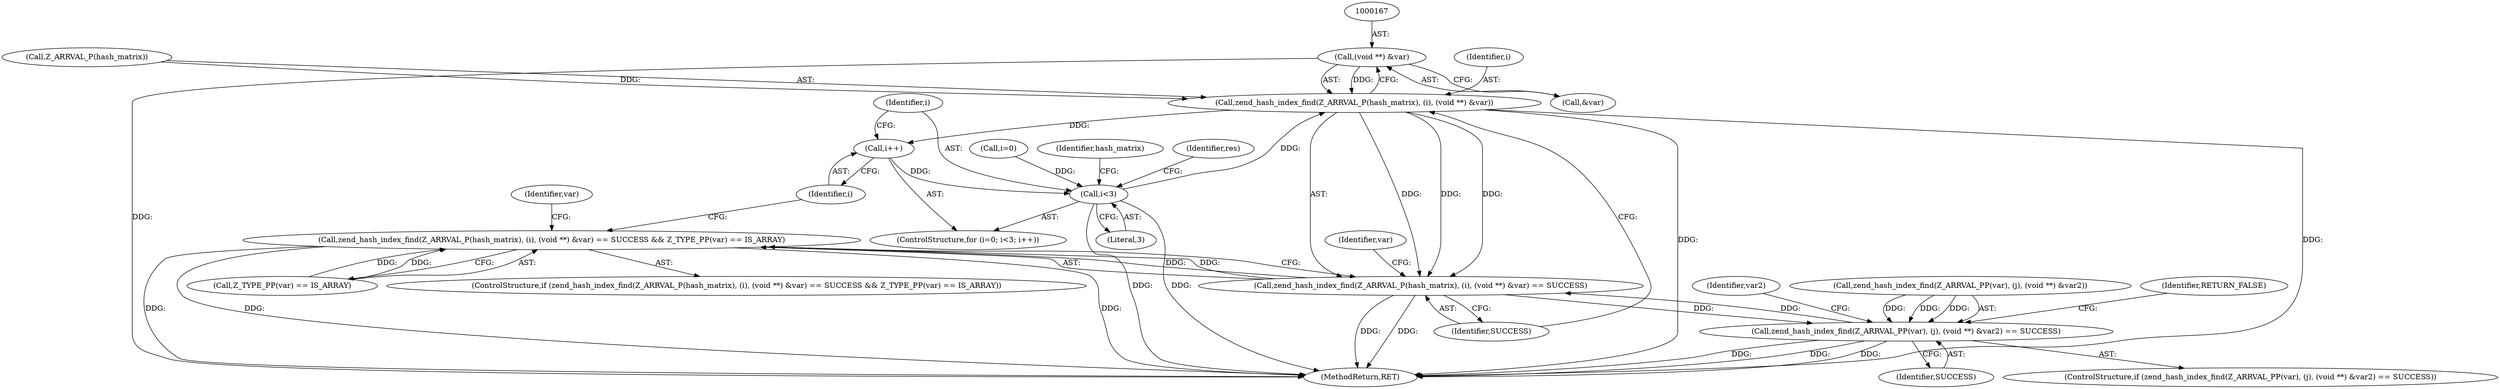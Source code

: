 digraph "0_php-src_2938329ce19cb8c4197dec146c3ec887c6f61d01_0@pointer" {
"1000166" [label="(Call,(void **) &var)"];
"1000162" [label="(Call,zend_hash_index_find(Z_ARRVAL_P(hash_matrix), (i), (void **) &var))"];
"1000156" [label="(Call,i++)"];
"1000153" [label="(Call,i<3)"];
"1000161" [label="(Call,zend_hash_index_find(Z_ARRVAL_P(hash_matrix), (i), (void **) &var) == SUCCESS)"];
"1000160" [label="(Call,zend_hash_index_find(Z_ARRVAL_P(hash_matrix), (i), (void **) &var) == SUCCESS && Z_TYPE_PP(var) == IS_ARRAY)"];
"1000200" [label="(Call,zend_hash_index_find(Z_ARRVAL_PP(var), (j), (void **) &var2) == SUCCESS)"];
"1000157" [label="(Identifier,i)"];
"1000154" [label="(Identifier,i)"];
"1000228" [label="(Identifier,RETURN_FALSE)"];
"1000180" [label="(Identifier,var)"];
"1000162" [label="(Call,zend_hash_index_find(Z_ARRVAL_P(hash_matrix), (i), (void **) &var))"];
"1000200" [label="(Call,zend_hash_index_find(Z_ARRVAL_PP(var), (j), (void **) &var2) == SUCCESS)"];
"1000153" [label="(Call,i<3)"];
"1000168" [label="(Call,&var)"];
"1000156" [label="(Call,i++)"];
"1000163" [label="(Call,Z_ARRVAL_P(hash_matrix))"];
"1000173" [label="(Identifier,var)"];
"1000155" [label="(Literal,3)"];
"1000170" [label="(Identifier,SUCCESS)"];
"1000161" [label="(Call,zend_hash_index_find(Z_ARRVAL_P(hash_matrix), (i), (void **) &var) == SUCCESS)"];
"1000150" [label="(Call,i=0)"];
"1000164" [label="(Identifier,hash_matrix)"];
"1000160" [label="(Call,zend_hash_index_find(Z_ARRVAL_P(hash_matrix), (i), (void **) &var) == SUCCESS && Z_TYPE_PP(var) == IS_ARRAY)"];
"1000209" [label="(Identifier,SUCCESS)"];
"1000165" [label="(Identifier,i)"];
"1000230" [label="(Identifier,res)"];
"1000149" [label="(ControlStructure,for (i=0; i<3; i++))"];
"1000199" [label="(ControlStructure,if (zend_hash_index_find(Z_ARRVAL_PP(var), (j), (void **) &var2) == SUCCESS))"];
"1000201" [label="(Call,zend_hash_index_find(Z_ARRVAL_PP(var), (j), (void **) &var2))"];
"1000212" [label="(Identifier,var2)"];
"1000247" [label="(MethodReturn,RET)"];
"1000171" [label="(Call,Z_TYPE_PP(var) == IS_ARRAY)"];
"1000166" [label="(Call,(void **) &var)"];
"1000159" [label="(ControlStructure,if (zend_hash_index_find(Z_ARRVAL_P(hash_matrix), (i), (void **) &var) == SUCCESS && Z_TYPE_PP(var) == IS_ARRAY))"];
"1000166" -> "1000162"  [label="AST: "];
"1000166" -> "1000168"  [label="CFG: "];
"1000167" -> "1000166"  [label="AST: "];
"1000168" -> "1000166"  [label="AST: "];
"1000162" -> "1000166"  [label="CFG: "];
"1000166" -> "1000247"  [label="DDG: "];
"1000166" -> "1000162"  [label="DDG: "];
"1000162" -> "1000161"  [label="AST: "];
"1000163" -> "1000162"  [label="AST: "];
"1000165" -> "1000162"  [label="AST: "];
"1000170" -> "1000162"  [label="CFG: "];
"1000162" -> "1000247"  [label="DDG: "];
"1000162" -> "1000247"  [label="DDG: "];
"1000162" -> "1000156"  [label="DDG: "];
"1000162" -> "1000161"  [label="DDG: "];
"1000162" -> "1000161"  [label="DDG: "];
"1000162" -> "1000161"  [label="DDG: "];
"1000163" -> "1000162"  [label="DDG: "];
"1000153" -> "1000162"  [label="DDG: "];
"1000156" -> "1000149"  [label="AST: "];
"1000156" -> "1000157"  [label="CFG: "];
"1000157" -> "1000156"  [label="AST: "];
"1000154" -> "1000156"  [label="CFG: "];
"1000156" -> "1000153"  [label="DDG: "];
"1000153" -> "1000149"  [label="AST: "];
"1000153" -> "1000155"  [label="CFG: "];
"1000154" -> "1000153"  [label="AST: "];
"1000155" -> "1000153"  [label="AST: "];
"1000164" -> "1000153"  [label="CFG: "];
"1000230" -> "1000153"  [label="CFG: "];
"1000153" -> "1000247"  [label="DDG: "];
"1000153" -> "1000247"  [label="DDG: "];
"1000150" -> "1000153"  [label="DDG: "];
"1000161" -> "1000160"  [label="AST: "];
"1000161" -> "1000170"  [label="CFG: "];
"1000170" -> "1000161"  [label="AST: "];
"1000173" -> "1000161"  [label="CFG: "];
"1000160" -> "1000161"  [label="CFG: "];
"1000161" -> "1000247"  [label="DDG: "];
"1000161" -> "1000247"  [label="DDG: "];
"1000161" -> "1000160"  [label="DDG: "];
"1000161" -> "1000160"  [label="DDG: "];
"1000200" -> "1000161"  [label="DDG: "];
"1000161" -> "1000200"  [label="DDG: "];
"1000160" -> "1000159"  [label="AST: "];
"1000160" -> "1000171"  [label="CFG: "];
"1000171" -> "1000160"  [label="AST: "];
"1000180" -> "1000160"  [label="CFG: "];
"1000157" -> "1000160"  [label="CFG: "];
"1000160" -> "1000247"  [label="DDG: "];
"1000160" -> "1000247"  [label="DDG: "];
"1000160" -> "1000247"  [label="DDG: "];
"1000171" -> "1000160"  [label="DDG: "];
"1000171" -> "1000160"  [label="DDG: "];
"1000200" -> "1000199"  [label="AST: "];
"1000200" -> "1000209"  [label="CFG: "];
"1000201" -> "1000200"  [label="AST: "];
"1000209" -> "1000200"  [label="AST: "];
"1000212" -> "1000200"  [label="CFG: "];
"1000228" -> "1000200"  [label="CFG: "];
"1000200" -> "1000247"  [label="DDG: "];
"1000200" -> "1000247"  [label="DDG: "];
"1000200" -> "1000247"  [label="DDG: "];
"1000201" -> "1000200"  [label="DDG: "];
"1000201" -> "1000200"  [label="DDG: "];
"1000201" -> "1000200"  [label="DDG: "];
}
